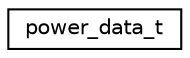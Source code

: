 digraph "Graphical Class Hierarchy"
{
  edge [fontname="Helvetica",fontsize="10",labelfontname="Helvetica",labelfontsize="10"];
  node [fontname="Helvetica",fontsize="10",shape=record];
  rankdir="LR";
  Node1 [label="power_data_t",height=0.2,width=0.4,color="black", fillcolor="white", style="filled",URL="$structpower__data__t.html",tooltip="Power data. "];
}
